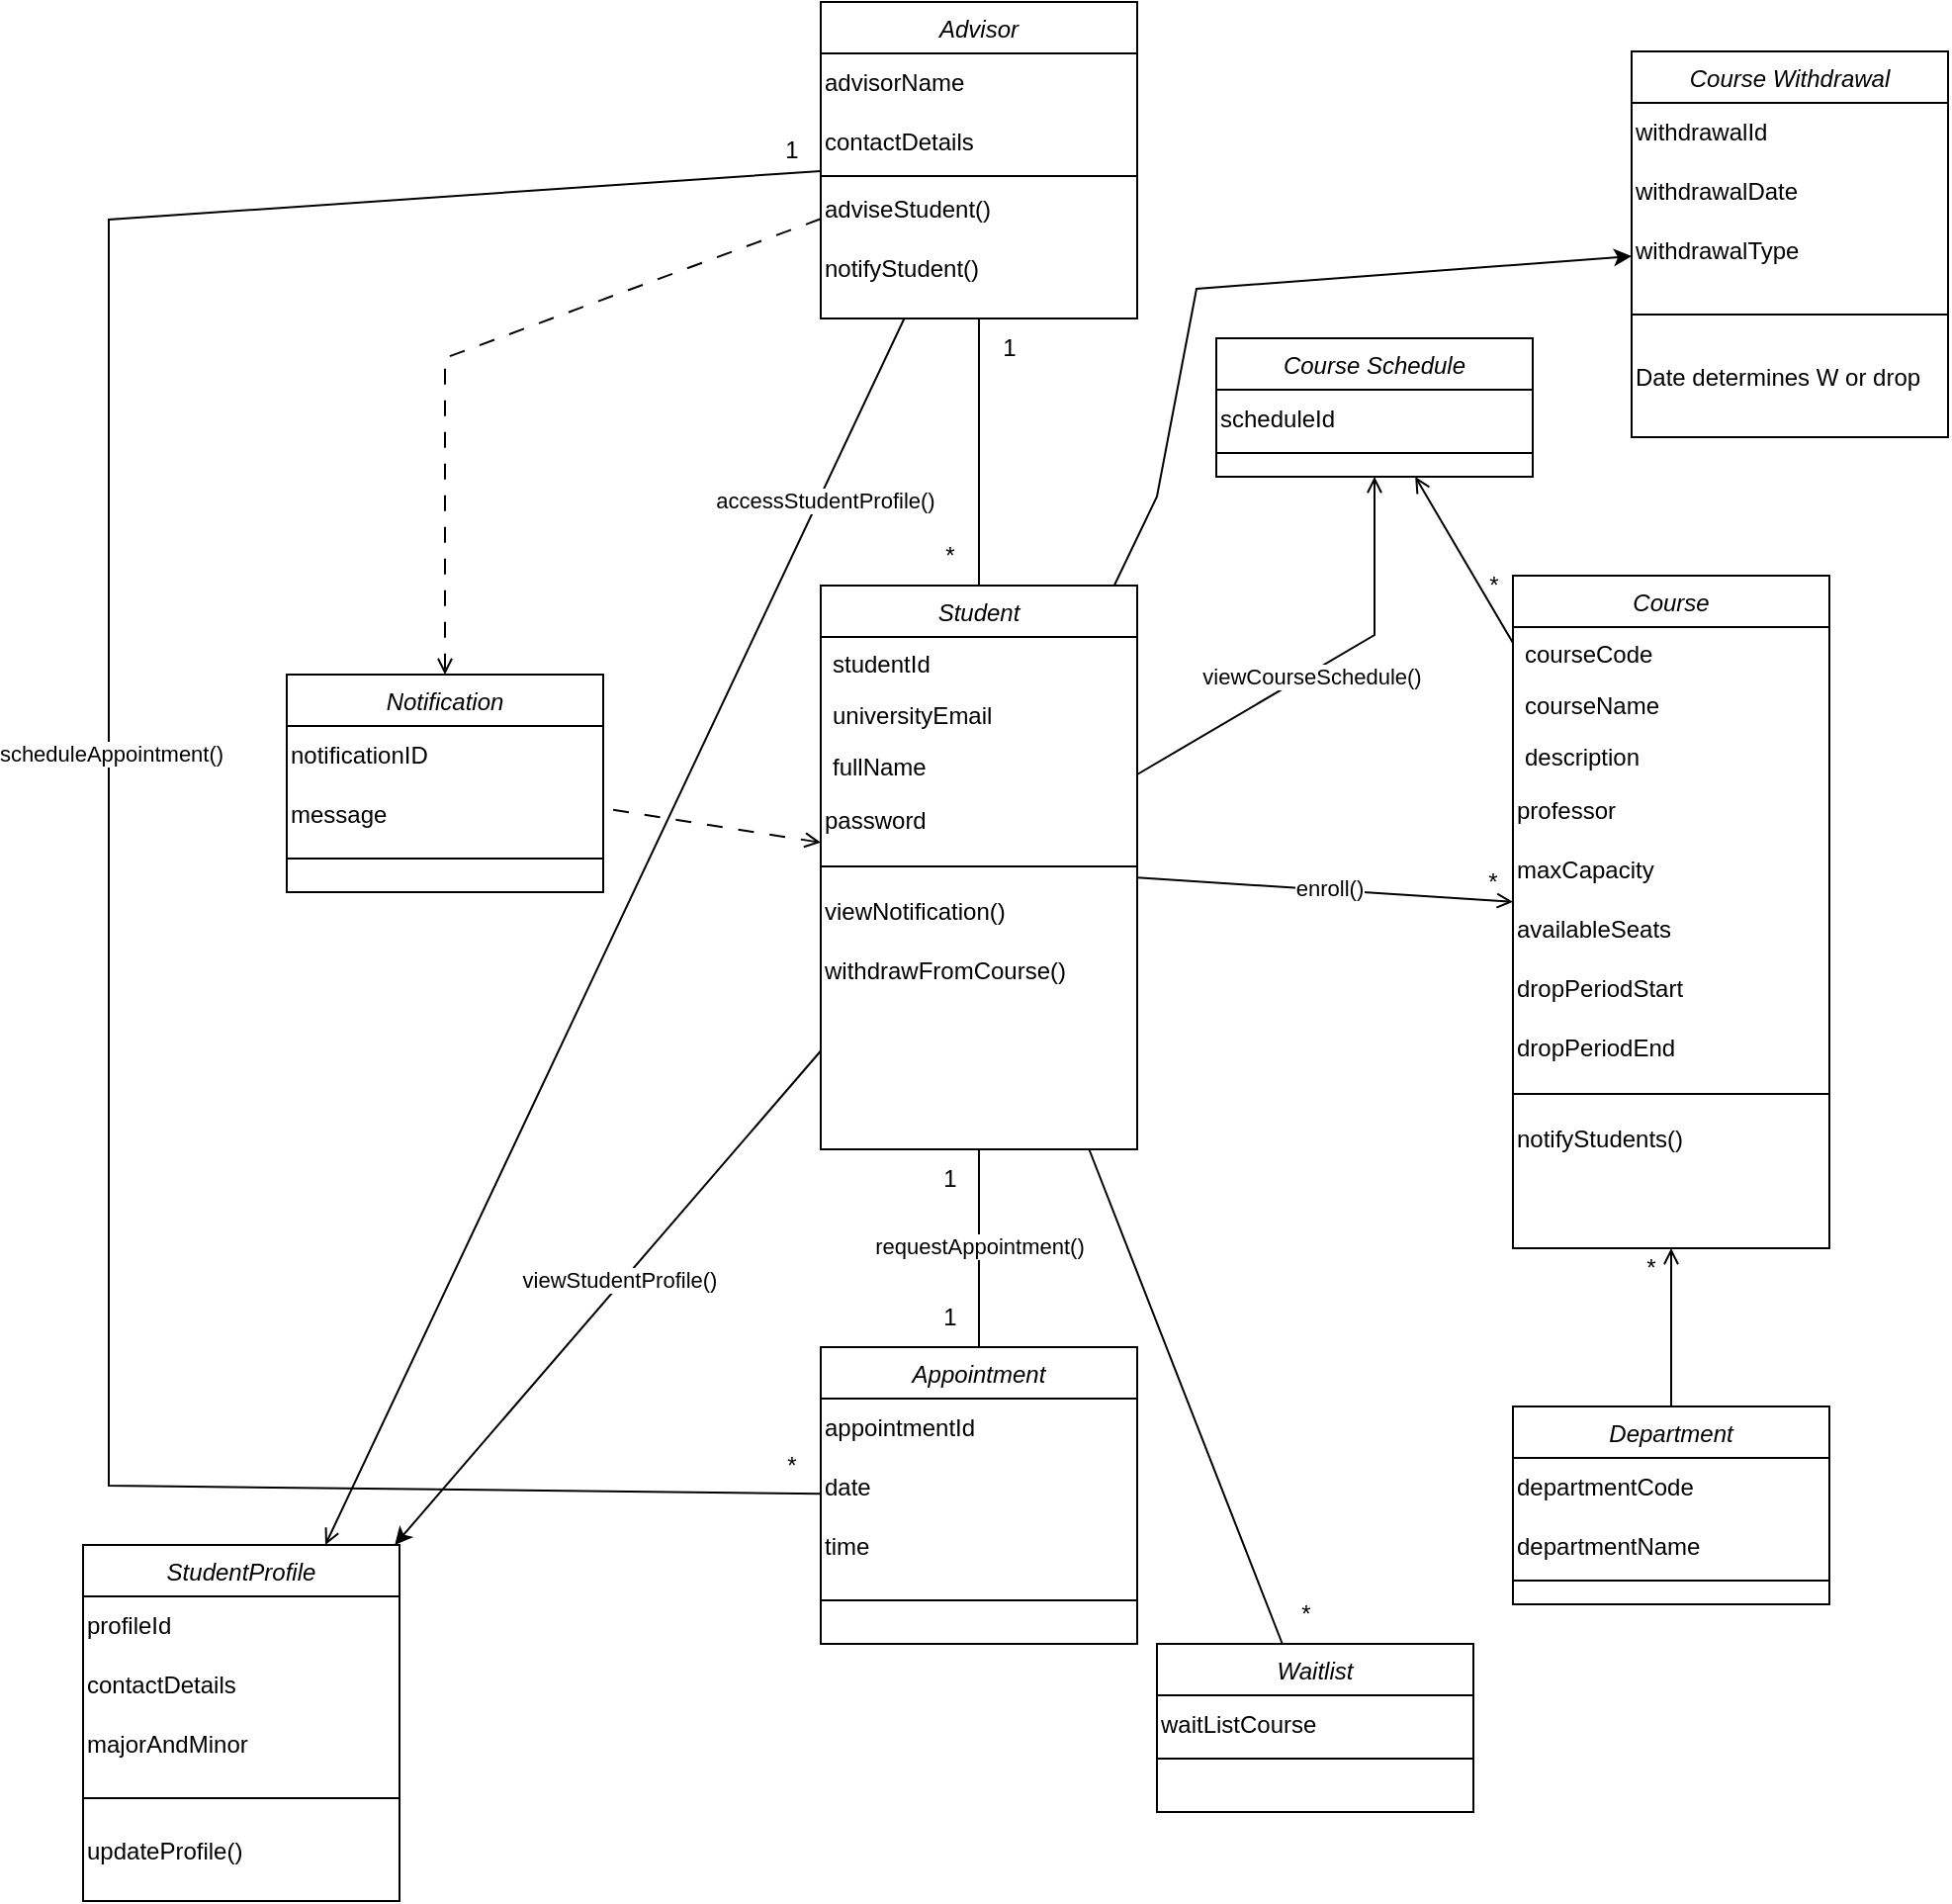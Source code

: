 <mxfile version="22.0.3" type="github">
  <diagram id="C5RBs43oDa-KdzZeNtuy" name="Page-1">
    <mxGraphModel dx="2576" dy="2336" grid="1" gridSize="10" guides="1" tooltips="1" connect="1" arrows="1" fold="1" page="1" pageScale="1" pageWidth="827" pageHeight="1169" math="0" shadow="0">
      <root>
        <mxCell id="WIyWlLk6GJQsqaUBKTNV-0" />
        <mxCell id="WIyWlLk6GJQsqaUBKTNV-1" parent="WIyWlLk6GJQsqaUBKTNV-0" />
        <mxCell id="zkfFHV4jXpPFQw0GAbJ--0" value="Student" style="swimlane;fontStyle=2;align=center;verticalAlign=top;childLayout=stackLayout;horizontal=1;startSize=26;horizontalStack=0;resizeParent=1;resizeLast=0;collapsible=1;marginBottom=0;rounded=0;shadow=0;strokeWidth=1;" parent="WIyWlLk6GJQsqaUBKTNV-1" vertex="1">
          <mxGeometry x="-120" y="125" width="160" height="285" as="geometry">
            <mxRectangle x="230" y="140" width="160" height="26" as="alternateBounds" />
          </mxGeometry>
        </mxCell>
        <mxCell id="zkfFHV4jXpPFQw0GAbJ--1" value="studentId" style="text;align=left;verticalAlign=top;spacingLeft=4;spacingRight=4;overflow=hidden;rotatable=0;points=[[0,0.5],[1,0.5]];portConstraint=eastwest;" parent="zkfFHV4jXpPFQw0GAbJ--0" vertex="1">
          <mxGeometry y="26" width="160" height="26" as="geometry" />
        </mxCell>
        <mxCell id="zkfFHV4jXpPFQw0GAbJ--2" value="universityEmail" style="text;align=left;verticalAlign=top;spacingLeft=4;spacingRight=4;overflow=hidden;rotatable=0;points=[[0,0.5],[1,0.5]];portConstraint=eastwest;rounded=0;shadow=0;html=0;" parent="zkfFHV4jXpPFQw0GAbJ--0" vertex="1">
          <mxGeometry y="52" width="160" height="26" as="geometry" />
        </mxCell>
        <mxCell id="zkfFHV4jXpPFQw0GAbJ--3" value="fullName" style="text;align=left;verticalAlign=top;spacingLeft=4;spacingRight=4;overflow=hidden;rotatable=0;points=[[0,0.5],[1,0.5]];portConstraint=eastwest;rounded=0;shadow=0;html=0;" parent="zkfFHV4jXpPFQw0GAbJ--0" vertex="1">
          <mxGeometry y="78" width="160" height="26" as="geometry" />
        </mxCell>
        <mxCell id="_iBIzwe4cGZ4-WOvdbni-1" value="password" style="text;html=1;align=left;verticalAlign=middle;resizable=0;points=[];autosize=1;strokeColor=none;fillColor=none;" vertex="1" parent="zkfFHV4jXpPFQw0GAbJ--0">
          <mxGeometry y="104" width="160" height="30" as="geometry" />
        </mxCell>
        <mxCell id="zkfFHV4jXpPFQw0GAbJ--4" value="" style="line;html=1;strokeWidth=1;align=left;verticalAlign=middle;spacingTop=-1;spacingLeft=3;spacingRight=3;rotatable=0;labelPosition=right;points=[];portConstraint=eastwest;" parent="zkfFHV4jXpPFQw0GAbJ--0" vertex="1">
          <mxGeometry y="134" width="160" height="16" as="geometry" />
        </mxCell>
        <mxCell id="_iBIzwe4cGZ4-WOvdbni-8" value="viewNotification()" style="text;html=1;align=left;verticalAlign=middle;resizable=0;points=[];autosize=1;strokeColor=none;fillColor=none;" vertex="1" parent="zkfFHV4jXpPFQw0GAbJ--0">
          <mxGeometry y="150" width="160" height="30" as="geometry" />
        </mxCell>
        <mxCell id="_iBIzwe4cGZ4-WOvdbni-11" value="withdrawFromCourse()" style="text;html=1;align=left;verticalAlign=middle;resizable=0;points=[];autosize=1;strokeColor=none;fillColor=none;" vertex="1" parent="zkfFHV4jXpPFQw0GAbJ--0">
          <mxGeometry y="180" width="160" height="30" as="geometry" />
        </mxCell>
        <mxCell id="_iBIzwe4cGZ4-WOvdbni-12" value="Course" style="swimlane;fontStyle=2;align=center;verticalAlign=top;childLayout=stackLayout;horizontal=1;startSize=26;horizontalStack=0;resizeParent=1;resizeLast=0;collapsible=1;marginBottom=0;rounded=0;shadow=0;strokeWidth=1;" vertex="1" parent="WIyWlLk6GJQsqaUBKTNV-1">
          <mxGeometry x="230" y="120" width="160" height="340" as="geometry">
            <mxRectangle x="230" y="140" width="160" height="26" as="alternateBounds" />
          </mxGeometry>
        </mxCell>
        <mxCell id="_iBIzwe4cGZ4-WOvdbni-13" value="courseCode" style="text;align=left;verticalAlign=top;spacingLeft=4;spacingRight=4;overflow=hidden;rotatable=0;points=[[0,0.5],[1,0.5]];portConstraint=eastwest;" vertex="1" parent="_iBIzwe4cGZ4-WOvdbni-12">
          <mxGeometry y="26" width="160" height="26" as="geometry" />
        </mxCell>
        <mxCell id="_iBIzwe4cGZ4-WOvdbni-14" value="courseName" style="text;align=left;verticalAlign=top;spacingLeft=4;spacingRight=4;overflow=hidden;rotatable=0;points=[[0,0.5],[1,0.5]];portConstraint=eastwest;rounded=0;shadow=0;html=0;" vertex="1" parent="_iBIzwe4cGZ4-WOvdbni-12">
          <mxGeometry y="52" width="160" height="26" as="geometry" />
        </mxCell>
        <mxCell id="_iBIzwe4cGZ4-WOvdbni-15" value="description" style="text;align=left;verticalAlign=top;spacingLeft=4;spacingRight=4;overflow=hidden;rotatable=0;points=[[0,0.5],[1,0.5]];portConstraint=eastwest;rounded=0;shadow=0;html=0;" vertex="1" parent="_iBIzwe4cGZ4-WOvdbni-12">
          <mxGeometry y="78" width="160" height="26" as="geometry" />
        </mxCell>
        <mxCell id="_iBIzwe4cGZ4-WOvdbni-16" value="professor" style="text;html=1;align=left;verticalAlign=middle;resizable=0;points=[];autosize=1;strokeColor=none;fillColor=none;" vertex="1" parent="_iBIzwe4cGZ4-WOvdbni-12">
          <mxGeometry y="104" width="160" height="30" as="geometry" />
        </mxCell>
        <mxCell id="_iBIzwe4cGZ4-WOvdbni-23" value="maxCapacity" style="text;html=1;align=left;verticalAlign=middle;resizable=0;points=[];autosize=1;strokeColor=none;fillColor=none;" vertex="1" parent="_iBIzwe4cGZ4-WOvdbni-12">
          <mxGeometry y="134" width="160" height="30" as="geometry" />
        </mxCell>
        <mxCell id="_iBIzwe4cGZ4-WOvdbni-36" value="availableSeats" style="text;html=1;align=left;verticalAlign=middle;resizable=0;points=[];autosize=1;strokeColor=none;fillColor=none;" vertex="1" parent="_iBIzwe4cGZ4-WOvdbni-12">
          <mxGeometry y="164" width="160" height="30" as="geometry" />
        </mxCell>
        <mxCell id="_iBIzwe4cGZ4-WOvdbni-37" value="dropPeriodStart" style="text;html=1;align=left;verticalAlign=middle;resizable=0;points=[];autosize=1;strokeColor=none;fillColor=none;" vertex="1" parent="_iBIzwe4cGZ4-WOvdbni-12">
          <mxGeometry y="194" width="160" height="30" as="geometry" />
        </mxCell>
        <mxCell id="_iBIzwe4cGZ4-WOvdbni-38" value="dropPeriodEnd" style="text;html=1;align=left;verticalAlign=middle;resizable=0;points=[];autosize=1;strokeColor=none;fillColor=none;" vertex="1" parent="_iBIzwe4cGZ4-WOvdbni-12">
          <mxGeometry y="224" width="160" height="30" as="geometry" />
        </mxCell>
        <mxCell id="_iBIzwe4cGZ4-WOvdbni-17" value="" style="line;html=1;strokeWidth=1;align=left;verticalAlign=middle;spacingTop=-1;spacingLeft=3;spacingRight=3;rotatable=0;labelPosition=right;points=[];portConstraint=eastwest;" vertex="1" parent="_iBIzwe4cGZ4-WOvdbni-12">
          <mxGeometry y="254" width="160" height="16" as="geometry" />
        </mxCell>
        <mxCell id="_iBIzwe4cGZ4-WOvdbni-39" value="notifyStudents()" style="text;html=1;align=left;verticalAlign=middle;resizable=0;points=[];autosize=1;strokeColor=none;fillColor=none;" vertex="1" parent="_iBIzwe4cGZ4-WOvdbni-12">
          <mxGeometry y="270" width="160" height="30" as="geometry" />
        </mxCell>
        <mxCell id="_iBIzwe4cGZ4-WOvdbni-52" value="Department" style="swimlane;fontStyle=2;align=center;verticalAlign=top;childLayout=stackLayout;horizontal=1;startSize=26;horizontalStack=0;resizeParent=1;resizeLast=0;collapsible=1;marginBottom=0;rounded=0;shadow=0;strokeWidth=1;" vertex="1" parent="WIyWlLk6GJQsqaUBKTNV-1">
          <mxGeometry x="230" y="540" width="160" height="100" as="geometry">
            <mxRectangle x="230" y="140" width="160" height="26" as="alternateBounds" />
          </mxGeometry>
        </mxCell>
        <mxCell id="_iBIzwe4cGZ4-WOvdbni-64" value="departmentCode" style="text;html=1;align=left;verticalAlign=middle;resizable=0;points=[];autosize=1;strokeColor=none;fillColor=none;" vertex="1" parent="_iBIzwe4cGZ4-WOvdbni-52">
          <mxGeometry y="26" width="160" height="30" as="geometry" />
        </mxCell>
        <mxCell id="_iBIzwe4cGZ4-WOvdbni-66" value="departmentName" style="text;html=1;align=left;verticalAlign=middle;resizable=0;points=[];autosize=1;strokeColor=none;fillColor=none;" vertex="1" parent="_iBIzwe4cGZ4-WOvdbni-52">
          <mxGeometry y="56" width="160" height="30" as="geometry" />
        </mxCell>
        <mxCell id="_iBIzwe4cGZ4-WOvdbni-57" value="" style="line;html=1;strokeWidth=1;align=left;verticalAlign=middle;spacingTop=-1;spacingLeft=3;spacingRight=3;rotatable=0;labelPosition=right;points=[];portConstraint=eastwest;" vertex="1" parent="_iBIzwe4cGZ4-WOvdbni-52">
          <mxGeometry y="86" width="160" height="4" as="geometry" />
        </mxCell>
        <mxCell id="_iBIzwe4cGZ4-WOvdbni-68" value="Waitlist" style="swimlane;fontStyle=2;align=center;verticalAlign=top;childLayout=stackLayout;horizontal=1;startSize=26;horizontalStack=0;resizeParent=1;resizeLast=0;collapsible=1;marginBottom=0;rounded=0;shadow=0;strokeWidth=1;" vertex="1" parent="WIyWlLk6GJQsqaUBKTNV-1">
          <mxGeometry x="50" y="660" width="160" height="85" as="geometry">
            <mxRectangle x="230" y="140" width="160" height="26" as="alternateBounds" />
          </mxGeometry>
        </mxCell>
        <mxCell id="_iBIzwe4cGZ4-WOvdbni-69" value="waitListCourse" style="text;html=1;align=left;verticalAlign=middle;resizable=0;points=[];autosize=1;strokeColor=none;fillColor=none;" vertex="1" parent="_iBIzwe4cGZ4-WOvdbni-68">
          <mxGeometry y="26" width="160" height="30" as="geometry" />
        </mxCell>
        <mxCell id="_iBIzwe4cGZ4-WOvdbni-71" value="" style="line;html=1;strokeWidth=1;align=left;verticalAlign=middle;spacingTop=-1;spacingLeft=3;spacingRight=3;rotatable=0;labelPosition=right;points=[];portConstraint=eastwest;" vertex="1" parent="_iBIzwe4cGZ4-WOvdbni-68">
          <mxGeometry y="56" width="160" height="4" as="geometry" />
        </mxCell>
        <mxCell id="_iBIzwe4cGZ4-WOvdbni-73" value="Advisor" style="swimlane;fontStyle=2;align=center;verticalAlign=top;childLayout=stackLayout;horizontal=1;startSize=26;horizontalStack=0;resizeParent=1;resizeLast=0;collapsible=1;marginBottom=0;rounded=0;shadow=0;strokeWidth=1;" vertex="1" parent="WIyWlLk6GJQsqaUBKTNV-1">
          <mxGeometry x="-120" y="-170" width="160" height="160" as="geometry">
            <mxRectangle x="230" y="140" width="160" height="26" as="alternateBounds" />
          </mxGeometry>
        </mxCell>
        <mxCell id="_iBIzwe4cGZ4-WOvdbni-74" value="advisorName" style="text;html=1;align=left;verticalAlign=middle;resizable=0;points=[];autosize=1;strokeColor=none;fillColor=none;" vertex="1" parent="_iBIzwe4cGZ4-WOvdbni-73">
          <mxGeometry y="26" width="160" height="30" as="geometry" />
        </mxCell>
        <mxCell id="_iBIzwe4cGZ4-WOvdbni-75" value="contactDetails" style="text;html=1;align=left;verticalAlign=middle;resizable=0;points=[];autosize=1;strokeColor=none;fillColor=none;" vertex="1" parent="_iBIzwe4cGZ4-WOvdbni-73">
          <mxGeometry y="56" width="160" height="30" as="geometry" />
        </mxCell>
        <mxCell id="_iBIzwe4cGZ4-WOvdbni-76" value="" style="line;html=1;strokeWidth=1;align=left;verticalAlign=middle;spacingTop=-1;spacingLeft=3;spacingRight=3;rotatable=0;labelPosition=right;points=[];portConstraint=eastwest;" vertex="1" parent="_iBIzwe4cGZ4-WOvdbni-73">
          <mxGeometry y="86" width="160" height="4" as="geometry" />
        </mxCell>
        <mxCell id="_iBIzwe4cGZ4-WOvdbni-77" value="adviseStudent()" style="text;html=1;align=left;verticalAlign=middle;resizable=0;points=[];autosize=1;strokeColor=none;fillColor=none;" vertex="1" parent="_iBIzwe4cGZ4-WOvdbni-73">
          <mxGeometry y="90" width="160" height="30" as="geometry" />
        </mxCell>
        <mxCell id="_iBIzwe4cGZ4-WOvdbni-79" value="notifyStudent()" style="text;html=1;align=left;verticalAlign=middle;resizable=0;points=[];autosize=1;strokeColor=none;fillColor=none;" vertex="1" parent="_iBIzwe4cGZ4-WOvdbni-73">
          <mxGeometry y="120" width="160" height="30" as="geometry" />
        </mxCell>
        <mxCell id="_iBIzwe4cGZ4-WOvdbni-81" value="Appointment" style="swimlane;fontStyle=2;align=center;verticalAlign=top;childLayout=stackLayout;horizontal=1;startSize=26;horizontalStack=0;resizeParent=1;resizeLast=0;collapsible=1;marginBottom=0;rounded=0;shadow=0;strokeWidth=1;" vertex="1" parent="WIyWlLk6GJQsqaUBKTNV-1">
          <mxGeometry x="-120" y="510" width="160" height="150" as="geometry">
            <mxRectangle x="230" y="140" width="160" height="26" as="alternateBounds" />
          </mxGeometry>
        </mxCell>
        <mxCell id="_iBIzwe4cGZ4-WOvdbni-82" value="appointmentId" style="text;html=1;align=left;verticalAlign=middle;resizable=0;points=[];autosize=1;strokeColor=none;fillColor=none;" vertex="1" parent="_iBIzwe4cGZ4-WOvdbni-81">
          <mxGeometry y="26" width="160" height="30" as="geometry" />
        </mxCell>
        <mxCell id="_iBIzwe4cGZ4-WOvdbni-83" value="date" style="text;html=1;align=left;verticalAlign=middle;resizable=0;points=[];autosize=1;strokeColor=none;fillColor=none;" vertex="1" parent="_iBIzwe4cGZ4-WOvdbni-81">
          <mxGeometry y="56" width="160" height="30" as="geometry" />
        </mxCell>
        <mxCell id="_iBIzwe4cGZ4-WOvdbni-86" value="time" style="text;html=1;align=left;verticalAlign=middle;resizable=0;points=[];autosize=1;strokeColor=none;fillColor=none;" vertex="1" parent="_iBIzwe4cGZ4-WOvdbni-81">
          <mxGeometry y="86" width="160" height="30" as="geometry" />
        </mxCell>
        <mxCell id="_iBIzwe4cGZ4-WOvdbni-84" value="" style="line;html=1;strokeWidth=1;align=left;verticalAlign=middle;spacingTop=-1;spacingLeft=3;spacingRight=3;rotatable=0;labelPosition=right;points=[];portConstraint=eastwest;" vertex="1" parent="_iBIzwe4cGZ4-WOvdbni-81">
          <mxGeometry y="116" width="160" height="24" as="geometry" />
        </mxCell>
        <mxCell id="_iBIzwe4cGZ4-WOvdbni-88" value="Course Schedule" style="swimlane;fontStyle=2;align=center;verticalAlign=top;childLayout=stackLayout;horizontal=1;startSize=26;horizontalStack=0;resizeParent=1;resizeLast=0;collapsible=1;marginBottom=0;rounded=0;shadow=0;strokeWidth=1;" vertex="1" parent="WIyWlLk6GJQsqaUBKTNV-1">
          <mxGeometry x="80" width="160" height="70" as="geometry">
            <mxRectangle x="230" y="140" width="160" height="26" as="alternateBounds" />
          </mxGeometry>
        </mxCell>
        <mxCell id="_iBIzwe4cGZ4-WOvdbni-89" value="scheduleId" style="text;html=1;align=left;verticalAlign=middle;resizable=0;points=[];autosize=1;strokeColor=none;fillColor=none;" vertex="1" parent="_iBIzwe4cGZ4-WOvdbni-88">
          <mxGeometry y="26" width="160" height="30" as="geometry" />
        </mxCell>
        <mxCell id="_iBIzwe4cGZ4-WOvdbni-91" value="" style="line;html=1;strokeWidth=1;align=left;verticalAlign=middle;spacingTop=-1;spacingLeft=3;spacingRight=3;rotatable=0;labelPosition=right;points=[];portConstraint=eastwest;" vertex="1" parent="_iBIzwe4cGZ4-WOvdbni-88">
          <mxGeometry y="56" width="160" height="4" as="geometry" />
        </mxCell>
        <mxCell id="_iBIzwe4cGZ4-WOvdbni-93" value="Notification" style="swimlane;fontStyle=2;align=center;verticalAlign=top;childLayout=stackLayout;horizontal=1;startSize=26;horizontalStack=0;resizeParent=1;resizeLast=0;collapsible=1;marginBottom=0;rounded=0;shadow=0;strokeWidth=1;" vertex="1" parent="WIyWlLk6GJQsqaUBKTNV-1">
          <mxGeometry x="-390" y="170" width="160" height="110" as="geometry">
            <mxRectangle x="230" y="140" width="160" height="26" as="alternateBounds" />
          </mxGeometry>
        </mxCell>
        <mxCell id="_iBIzwe4cGZ4-WOvdbni-94" value="notificationID" style="text;html=1;align=left;verticalAlign=middle;resizable=0;points=[];autosize=1;strokeColor=none;fillColor=none;" vertex="1" parent="_iBIzwe4cGZ4-WOvdbni-93">
          <mxGeometry y="26" width="160" height="30" as="geometry" />
        </mxCell>
        <mxCell id="_iBIzwe4cGZ4-WOvdbni-95" value="message" style="text;html=1;align=left;verticalAlign=middle;resizable=0;points=[];autosize=1;strokeColor=none;fillColor=none;" vertex="1" parent="_iBIzwe4cGZ4-WOvdbni-93">
          <mxGeometry y="56" width="160" height="30" as="geometry" />
        </mxCell>
        <mxCell id="_iBIzwe4cGZ4-WOvdbni-96" value="" style="line;html=1;strokeWidth=1;align=left;verticalAlign=middle;spacingTop=-1;spacingLeft=3;spacingRight=3;rotatable=0;labelPosition=right;points=[];portConstraint=eastwest;" vertex="1" parent="_iBIzwe4cGZ4-WOvdbni-93">
          <mxGeometry y="86" width="160" height="14" as="geometry" />
        </mxCell>
        <mxCell id="_iBIzwe4cGZ4-WOvdbni-99" value="StudentProfile" style="swimlane;fontStyle=2;align=center;verticalAlign=top;childLayout=stackLayout;horizontal=1;startSize=26;horizontalStack=0;resizeParent=1;resizeLast=0;collapsible=1;marginBottom=0;rounded=0;shadow=0;strokeWidth=1;" vertex="1" parent="WIyWlLk6GJQsqaUBKTNV-1">
          <mxGeometry x="-493" y="610" width="160" height="180" as="geometry">
            <mxRectangle x="230" y="140" width="160" height="26" as="alternateBounds" />
          </mxGeometry>
        </mxCell>
        <mxCell id="_iBIzwe4cGZ4-WOvdbni-100" value="profileId" style="text;html=1;align=left;verticalAlign=middle;resizable=0;points=[];autosize=1;strokeColor=none;fillColor=none;" vertex="1" parent="_iBIzwe4cGZ4-WOvdbni-99">
          <mxGeometry y="26" width="160" height="30" as="geometry" />
        </mxCell>
        <mxCell id="_iBIzwe4cGZ4-WOvdbni-101" value="contactDetails" style="text;html=1;align=left;verticalAlign=middle;resizable=0;points=[];autosize=1;strokeColor=none;fillColor=none;" vertex="1" parent="_iBIzwe4cGZ4-WOvdbni-99">
          <mxGeometry y="56" width="160" height="30" as="geometry" />
        </mxCell>
        <mxCell id="_iBIzwe4cGZ4-WOvdbni-107" value="majorAndMinor" style="text;html=1;align=left;verticalAlign=middle;resizable=0;points=[];autosize=1;strokeColor=none;fillColor=none;" vertex="1" parent="_iBIzwe4cGZ4-WOvdbni-99">
          <mxGeometry y="86" width="160" height="30" as="geometry" />
        </mxCell>
        <mxCell id="_iBIzwe4cGZ4-WOvdbni-102" value="" style="line;html=1;strokeWidth=1;align=left;verticalAlign=middle;spacingTop=-1;spacingLeft=3;spacingRight=3;rotatable=0;labelPosition=right;points=[];portConstraint=eastwest;" vertex="1" parent="_iBIzwe4cGZ4-WOvdbni-99">
          <mxGeometry y="116" width="160" height="24" as="geometry" />
        </mxCell>
        <mxCell id="_iBIzwe4cGZ4-WOvdbni-109" value="updateProfile()" style="text;html=1;align=left;verticalAlign=middle;resizable=0;points=[];autosize=1;strokeColor=none;fillColor=none;" vertex="1" parent="_iBIzwe4cGZ4-WOvdbni-99">
          <mxGeometry y="140" width="160" height="30" as="geometry" />
        </mxCell>
        <mxCell id="_iBIzwe4cGZ4-WOvdbni-110" value="" style="endArrow=open;html=1;rounded=0;endFill=0;" edge="1" parent="WIyWlLk6GJQsqaUBKTNV-1" source="zkfFHV4jXpPFQw0GAbJ--0" target="_iBIzwe4cGZ4-WOvdbni-12">
          <mxGeometry width="50" height="50" relative="1" as="geometry">
            <mxPoint x="80" y="230" as="sourcePoint" />
            <mxPoint x="220" y="290" as="targetPoint" />
          </mxGeometry>
        </mxCell>
        <mxCell id="_iBIzwe4cGZ4-WOvdbni-154" value="enroll()" style="edgeLabel;html=1;align=center;verticalAlign=middle;resizable=0;points=[];" vertex="1" connectable="0" parent="_iBIzwe4cGZ4-WOvdbni-110">
          <mxGeometry x="0.016" y="1" relative="1" as="geometry">
            <mxPoint as="offset" />
          </mxGeometry>
        </mxCell>
        <mxCell id="_iBIzwe4cGZ4-WOvdbni-111" value="" style="endArrow=none;html=1;rounded=0;endFill=0;" edge="1" parent="WIyWlLk6GJQsqaUBKTNV-1" source="zkfFHV4jXpPFQw0GAbJ--0" target="_iBIzwe4cGZ4-WOvdbni-81">
          <mxGeometry width="50" height="50" relative="1" as="geometry">
            <mxPoint x="190" y="670" as="sourcePoint" />
            <mxPoint x="240" y="620" as="targetPoint" />
          </mxGeometry>
        </mxCell>
        <mxCell id="_iBIzwe4cGZ4-WOvdbni-146" value="requestAppointment()" style="edgeLabel;html=1;align=center;verticalAlign=middle;resizable=0;points=[];" vertex="1" connectable="0" parent="_iBIzwe4cGZ4-WOvdbni-111">
          <mxGeometry x="-0.027" relative="1" as="geometry">
            <mxPoint as="offset" />
          </mxGeometry>
        </mxCell>
        <mxCell id="_iBIzwe4cGZ4-WOvdbni-112" value="*" style="text;html=1;strokeColor=none;fillColor=none;align=center;verticalAlign=middle;whiteSpace=wrap;rounded=0;" vertex="1" parent="WIyWlLk6GJQsqaUBKTNV-1">
          <mxGeometry x="190" y="260" width="60" height="30" as="geometry" />
        </mxCell>
        <mxCell id="_iBIzwe4cGZ4-WOvdbni-113" value="" style="endArrow=none;html=1;rounded=0;dashed=1;endFill=0;dashPattern=8 8;startArrow=open;startFill=0;" edge="1" parent="WIyWlLk6GJQsqaUBKTNV-1" source="zkfFHV4jXpPFQw0GAbJ--0" target="_iBIzwe4cGZ4-WOvdbni-93">
          <mxGeometry width="50" height="50" relative="1" as="geometry">
            <mxPoint x="190" y="530" as="sourcePoint" />
            <mxPoint x="240" y="480" as="targetPoint" />
          </mxGeometry>
        </mxCell>
        <mxCell id="_iBIzwe4cGZ4-WOvdbni-114" value="" style="endArrow=none;html=1;rounded=0;endFill=0;" edge="1" parent="WIyWlLk6GJQsqaUBKTNV-1" source="zkfFHV4jXpPFQw0GAbJ--0" target="_iBIzwe4cGZ4-WOvdbni-73">
          <mxGeometry width="50" height="50" relative="1" as="geometry">
            <mxPoint x="130" y="280" as="sourcePoint" />
            <mxPoint x="100" y="30" as="targetPoint" />
          </mxGeometry>
        </mxCell>
        <mxCell id="_iBIzwe4cGZ4-WOvdbni-115" value="" style="endArrow=open;html=1;rounded=0;endFill=0;" edge="1" parent="WIyWlLk6GJQsqaUBKTNV-1" source="zkfFHV4jXpPFQw0GAbJ--0" target="_iBIzwe4cGZ4-WOvdbni-88">
          <mxGeometry width="50" height="50" relative="1" as="geometry">
            <mxPoint x="-30" y="135" as="sourcePoint" />
            <mxPoint x="-30" y="60" as="targetPoint" />
            <Array as="points">
              <mxPoint x="160" y="150" />
            </Array>
          </mxGeometry>
        </mxCell>
        <mxCell id="_iBIzwe4cGZ4-WOvdbni-152" value="viewCourseSchedule()" style="edgeLabel;html=1;align=center;verticalAlign=middle;resizable=0;points=[];" vertex="1" connectable="0" parent="_iBIzwe4cGZ4-WOvdbni-115">
          <mxGeometry x="-0.077" y="-2" relative="1" as="geometry">
            <mxPoint as="offset" />
          </mxGeometry>
        </mxCell>
        <mxCell id="_iBIzwe4cGZ4-WOvdbni-116" value="*" style="text;html=1;align=center;verticalAlign=middle;resizable=0;points=[];autosize=1;strokeColor=none;fillColor=none;" vertex="1" parent="WIyWlLk6GJQsqaUBKTNV-1">
          <mxGeometry x="-70" y="95" width="30" height="30" as="geometry" />
        </mxCell>
        <mxCell id="_iBIzwe4cGZ4-WOvdbni-118" value="" style="endArrow=open;html=1;rounded=0;endFill=0;" edge="1" parent="WIyWlLk6GJQsqaUBKTNV-1" source="_iBIzwe4cGZ4-WOvdbni-52" target="_iBIzwe4cGZ4-WOvdbni-12">
          <mxGeometry width="50" height="50" relative="1" as="geometry">
            <mxPoint x="50" y="300" as="sourcePoint" />
            <mxPoint x="240" y="300" as="targetPoint" />
          </mxGeometry>
        </mxCell>
        <mxCell id="_iBIzwe4cGZ4-WOvdbni-119" value="*" style="text;html=1;strokeColor=none;fillColor=none;align=center;verticalAlign=middle;whiteSpace=wrap;rounded=0;" vertex="1" parent="WIyWlLk6GJQsqaUBKTNV-1">
          <mxGeometry x="270" y="455" width="60" height="30" as="geometry" />
        </mxCell>
        <mxCell id="_iBIzwe4cGZ4-WOvdbni-122" value="" style="endArrow=none;html=1;rounded=0;endFill=0;startArrow=none;startFill=0;" edge="1" parent="WIyWlLk6GJQsqaUBKTNV-1" source="_iBIzwe4cGZ4-WOvdbni-68" target="zkfFHV4jXpPFQw0GAbJ--0">
          <mxGeometry width="50" height="50" relative="1" as="geometry">
            <mxPoint x="144.454" y="452.5" as="sourcePoint" />
            <mxPoint x="135.55" y="127.5" as="targetPoint" />
          </mxGeometry>
        </mxCell>
        <mxCell id="_iBIzwe4cGZ4-WOvdbni-124" value="*" style="text;html=1;align=center;verticalAlign=middle;resizable=0;points=[];autosize=1;strokeColor=none;fillColor=none;" vertex="1" parent="WIyWlLk6GJQsqaUBKTNV-1">
          <mxGeometry x="110" y="630" width="30" height="30" as="geometry" />
        </mxCell>
        <mxCell id="_iBIzwe4cGZ4-WOvdbni-125" value="" style="endArrow=none;html=1;rounded=0;endFill=0;startArrow=none;startFill=0;" edge="1" parent="WIyWlLk6GJQsqaUBKTNV-1" source="_iBIzwe4cGZ4-WOvdbni-81" target="_iBIzwe4cGZ4-WOvdbni-73">
          <mxGeometry width="50" height="50" relative="1" as="geometry">
            <mxPoint x="-490" y="740" as="sourcePoint" />
            <mxPoint x="130" y="280" as="targetPoint" />
            <Array as="points">
              <mxPoint x="-480" y="580" />
              <mxPoint x="-480" y="-60" />
            </Array>
          </mxGeometry>
        </mxCell>
        <mxCell id="_iBIzwe4cGZ4-WOvdbni-148" value="scheduleAppointment()" style="edgeLabel;html=1;align=center;verticalAlign=middle;resizable=0;points=[];" vertex="1" connectable="0" parent="_iBIzwe4cGZ4-WOvdbni-125">
          <mxGeometry x="0.075" y="-1" relative="1" as="geometry">
            <mxPoint y="1" as="offset" />
          </mxGeometry>
        </mxCell>
        <mxCell id="_iBIzwe4cGZ4-WOvdbni-127" value="*" style="text;html=1;align=center;verticalAlign=middle;resizable=0;points=[];autosize=1;strokeColor=none;fillColor=none;" vertex="1" parent="WIyWlLk6GJQsqaUBKTNV-1">
          <mxGeometry x="-150" y="555" width="30" height="30" as="geometry" />
        </mxCell>
        <mxCell id="_iBIzwe4cGZ4-WOvdbni-128" value="" style="endArrow=open;html=1;rounded=0;dashed=1;dashPattern=8 8;endFill=0;" edge="1" parent="WIyWlLk6GJQsqaUBKTNV-1" source="_iBIzwe4cGZ4-WOvdbni-73" target="_iBIzwe4cGZ4-WOvdbni-93">
          <mxGeometry width="50" height="50" relative="1" as="geometry">
            <mxPoint x="-170" y="10" as="sourcePoint" />
            <mxPoint x="-370" y="-30" as="targetPoint" />
            <Array as="points">
              <mxPoint x="-310" y="10" />
            </Array>
          </mxGeometry>
        </mxCell>
        <mxCell id="_iBIzwe4cGZ4-WOvdbni-129" value="" style="endArrow=classic;html=1;rounded=0;" edge="1" parent="WIyWlLk6GJQsqaUBKTNV-1" source="zkfFHV4jXpPFQw0GAbJ--0" target="_iBIzwe4cGZ4-WOvdbni-99">
          <mxGeometry width="50" height="50" relative="1" as="geometry">
            <mxPoint x="70" y="480" as="sourcePoint" />
            <mxPoint x="120" y="430" as="targetPoint" />
          </mxGeometry>
        </mxCell>
        <mxCell id="_iBIzwe4cGZ4-WOvdbni-144" value="viewStudentProfile()" style="edgeLabel;html=1;align=center;verticalAlign=middle;resizable=0;points=[];" vertex="1" connectable="0" parent="_iBIzwe4cGZ4-WOvdbni-129">
          <mxGeometry x="-0.064" y="-2" relative="1" as="geometry">
            <mxPoint as="offset" />
          </mxGeometry>
        </mxCell>
        <mxCell id="_iBIzwe4cGZ4-WOvdbni-130" value="" style="endArrow=open;html=1;rounded=0;endFill=0;" edge="1" parent="WIyWlLk6GJQsqaUBKTNV-1" source="_iBIzwe4cGZ4-WOvdbni-12" target="_iBIzwe4cGZ4-WOvdbni-88">
          <mxGeometry width="50" height="50" relative="1" as="geometry">
            <mxPoint x="70" y="310" as="sourcePoint" />
            <mxPoint x="120" y="260" as="targetPoint" />
          </mxGeometry>
        </mxCell>
        <mxCell id="_iBIzwe4cGZ4-WOvdbni-131" value="*" style="text;html=1;align=center;verticalAlign=middle;resizable=0;points=[];autosize=1;strokeColor=none;fillColor=none;" vertex="1" parent="WIyWlLk6GJQsqaUBKTNV-1">
          <mxGeometry x="205" y="110" width="30" height="30" as="geometry" />
        </mxCell>
        <mxCell id="_iBIzwe4cGZ4-WOvdbni-132" value="Course Withdrawal" style="swimlane;fontStyle=2;align=center;verticalAlign=top;childLayout=stackLayout;horizontal=1;startSize=26;horizontalStack=0;resizeParent=1;resizeLast=0;collapsible=1;marginBottom=0;rounded=0;shadow=0;strokeWidth=1;" vertex="1" parent="WIyWlLk6GJQsqaUBKTNV-1">
          <mxGeometry x="290" y="-145" width="160" height="195" as="geometry">
            <mxRectangle x="230" y="140" width="160" height="26" as="alternateBounds" />
          </mxGeometry>
        </mxCell>
        <mxCell id="_iBIzwe4cGZ4-WOvdbni-133" value="withdrawalId" style="text;html=1;align=left;verticalAlign=middle;resizable=0;points=[];autosize=1;strokeColor=none;fillColor=none;" vertex="1" parent="_iBIzwe4cGZ4-WOvdbni-132">
          <mxGeometry y="26" width="160" height="30" as="geometry" />
        </mxCell>
        <mxCell id="_iBIzwe4cGZ4-WOvdbni-135" value="withdrawalDate" style="text;html=1;align=left;verticalAlign=middle;resizable=0;points=[];autosize=1;strokeColor=none;fillColor=none;" vertex="1" parent="_iBIzwe4cGZ4-WOvdbni-132">
          <mxGeometry y="56" width="160" height="30" as="geometry" />
        </mxCell>
        <mxCell id="_iBIzwe4cGZ4-WOvdbni-136" value="withdrawalType" style="text;html=1;align=left;verticalAlign=middle;resizable=0;points=[];autosize=1;strokeColor=none;fillColor=none;" vertex="1" parent="_iBIzwe4cGZ4-WOvdbni-132">
          <mxGeometry y="86" width="160" height="30" as="geometry" />
        </mxCell>
        <mxCell id="_iBIzwe4cGZ4-WOvdbni-134" value="" style="line;html=1;strokeWidth=1;align=left;verticalAlign=middle;spacingTop=-1;spacingLeft=3;spacingRight=3;rotatable=0;labelPosition=right;points=[];portConstraint=eastwest;" vertex="1" parent="_iBIzwe4cGZ4-WOvdbni-132">
          <mxGeometry y="116" width="160" height="34" as="geometry" />
        </mxCell>
        <mxCell id="_iBIzwe4cGZ4-WOvdbni-138" value="Date determines W or drop" style="text;html=1;align=left;verticalAlign=middle;resizable=0;points=[];autosize=1;strokeColor=none;fillColor=none;" vertex="1" parent="_iBIzwe4cGZ4-WOvdbni-132">
          <mxGeometry y="150" width="160" height="30" as="geometry" />
        </mxCell>
        <mxCell id="_iBIzwe4cGZ4-WOvdbni-137" value="" style="endArrow=classic;html=1;rounded=0;" edge="1" parent="WIyWlLk6GJQsqaUBKTNV-1" source="zkfFHV4jXpPFQw0GAbJ--0" target="_iBIzwe4cGZ4-WOvdbni-132">
          <mxGeometry width="50" height="50" relative="1" as="geometry">
            <mxPoint x="20" y="110" as="sourcePoint" />
            <mxPoint x="60" y="-180" as="targetPoint" />
            <Array as="points">
              <mxPoint x="50" y="80" />
              <mxPoint x="70" y="-25" />
            </Array>
          </mxGeometry>
        </mxCell>
        <mxCell id="_iBIzwe4cGZ4-WOvdbni-140" value="" style="endArrow=open;html=1;rounded=0;endFill=0;" edge="1" parent="WIyWlLk6GJQsqaUBKTNV-1" source="_iBIzwe4cGZ4-WOvdbni-73" target="_iBIzwe4cGZ4-WOvdbni-99">
          <mxGeometry width="50" height="50" relative="1" as="geometry">
            <mxPoint x="-180" y="20" as="sourcePoint" />
            <mxPoint x="130" y="240" as="targetPoint" />
          </mxGeometry>
        </mxCell>
        <mxCell id="_iBIzwe4cGZ4-WOvdbni-143" value="accessStudentProfile()" style="edgeLabel;html=1;align=center;verticalAlign=middle;resizable=0;points=[];" vertex="1" connectable="0" parent="_iBIzwe4cGZ4-WOvdbni-140">
          <mxGeometry x="-0.709" y="3" relative="1" as="geometry">
            <mxPoint as="offset" />
          </mxGeometry>
        </mxCell>
        <mxCell id="_iBIzwe4cGZ4-WOvdbni-155" value="1" style="text;html=1;align=center;verticalAlign=middle;resizable=0;points=[];autosize=1;strokeColor=none;fillColor=none;" vertex="1" parent="WIyWlLk6GJQsqaUBKTNV-1">
          <mxGeometry x="-150" y="-110" width="30" height="30" as="geometry" />
        </mxCell>
        <mxCell id="_iBIzwe4cGZ4-WOvdbni-156" value="1" style="text;html=1;align=center;verticalAlign=middle;resizable=0;points=[];autosize=1;strokeColor=none;fillColor=none;" vertex="1" parent="WIyWlLk6GJQsqaUBKTNV-1">
          <mxGeometry x="-40" y="-10" width="30" height="30" as="geometry" />
        </mxCell>
        <mxCell id="_iBIzwe4cGZ4-WOvdbni-157" value="1" style="text;html=1;align=center;verticalAlign=middle;resizable=0;points=[];autosize=1;strokeColor=none;fillColor=none;" vertex="1" parent="WIyWlLk6GJQsqaUBKTNV-1">
          <mxGeometry x="-70" y="410" width="30" height="30" as="geometry" />
        </mxCell>
        <mxCell id="_iBIzwe4cGZ4-WOvdbni-158" value="1" style="text;html=1;align=center;verticalAlign=middle;resizable=0;points=[];autosize=1;strokeColor=none;fillColor=none;" vertex="1" parent="WIyWlLk6GJQsqaUBKTNV-1">
          <mxGeometry x="-70" y="480" width="30" height="30" as="geometry" />
        </mxCell>
      </root>
    </mxGraphModel>
  </diagram>
</mxfile>
